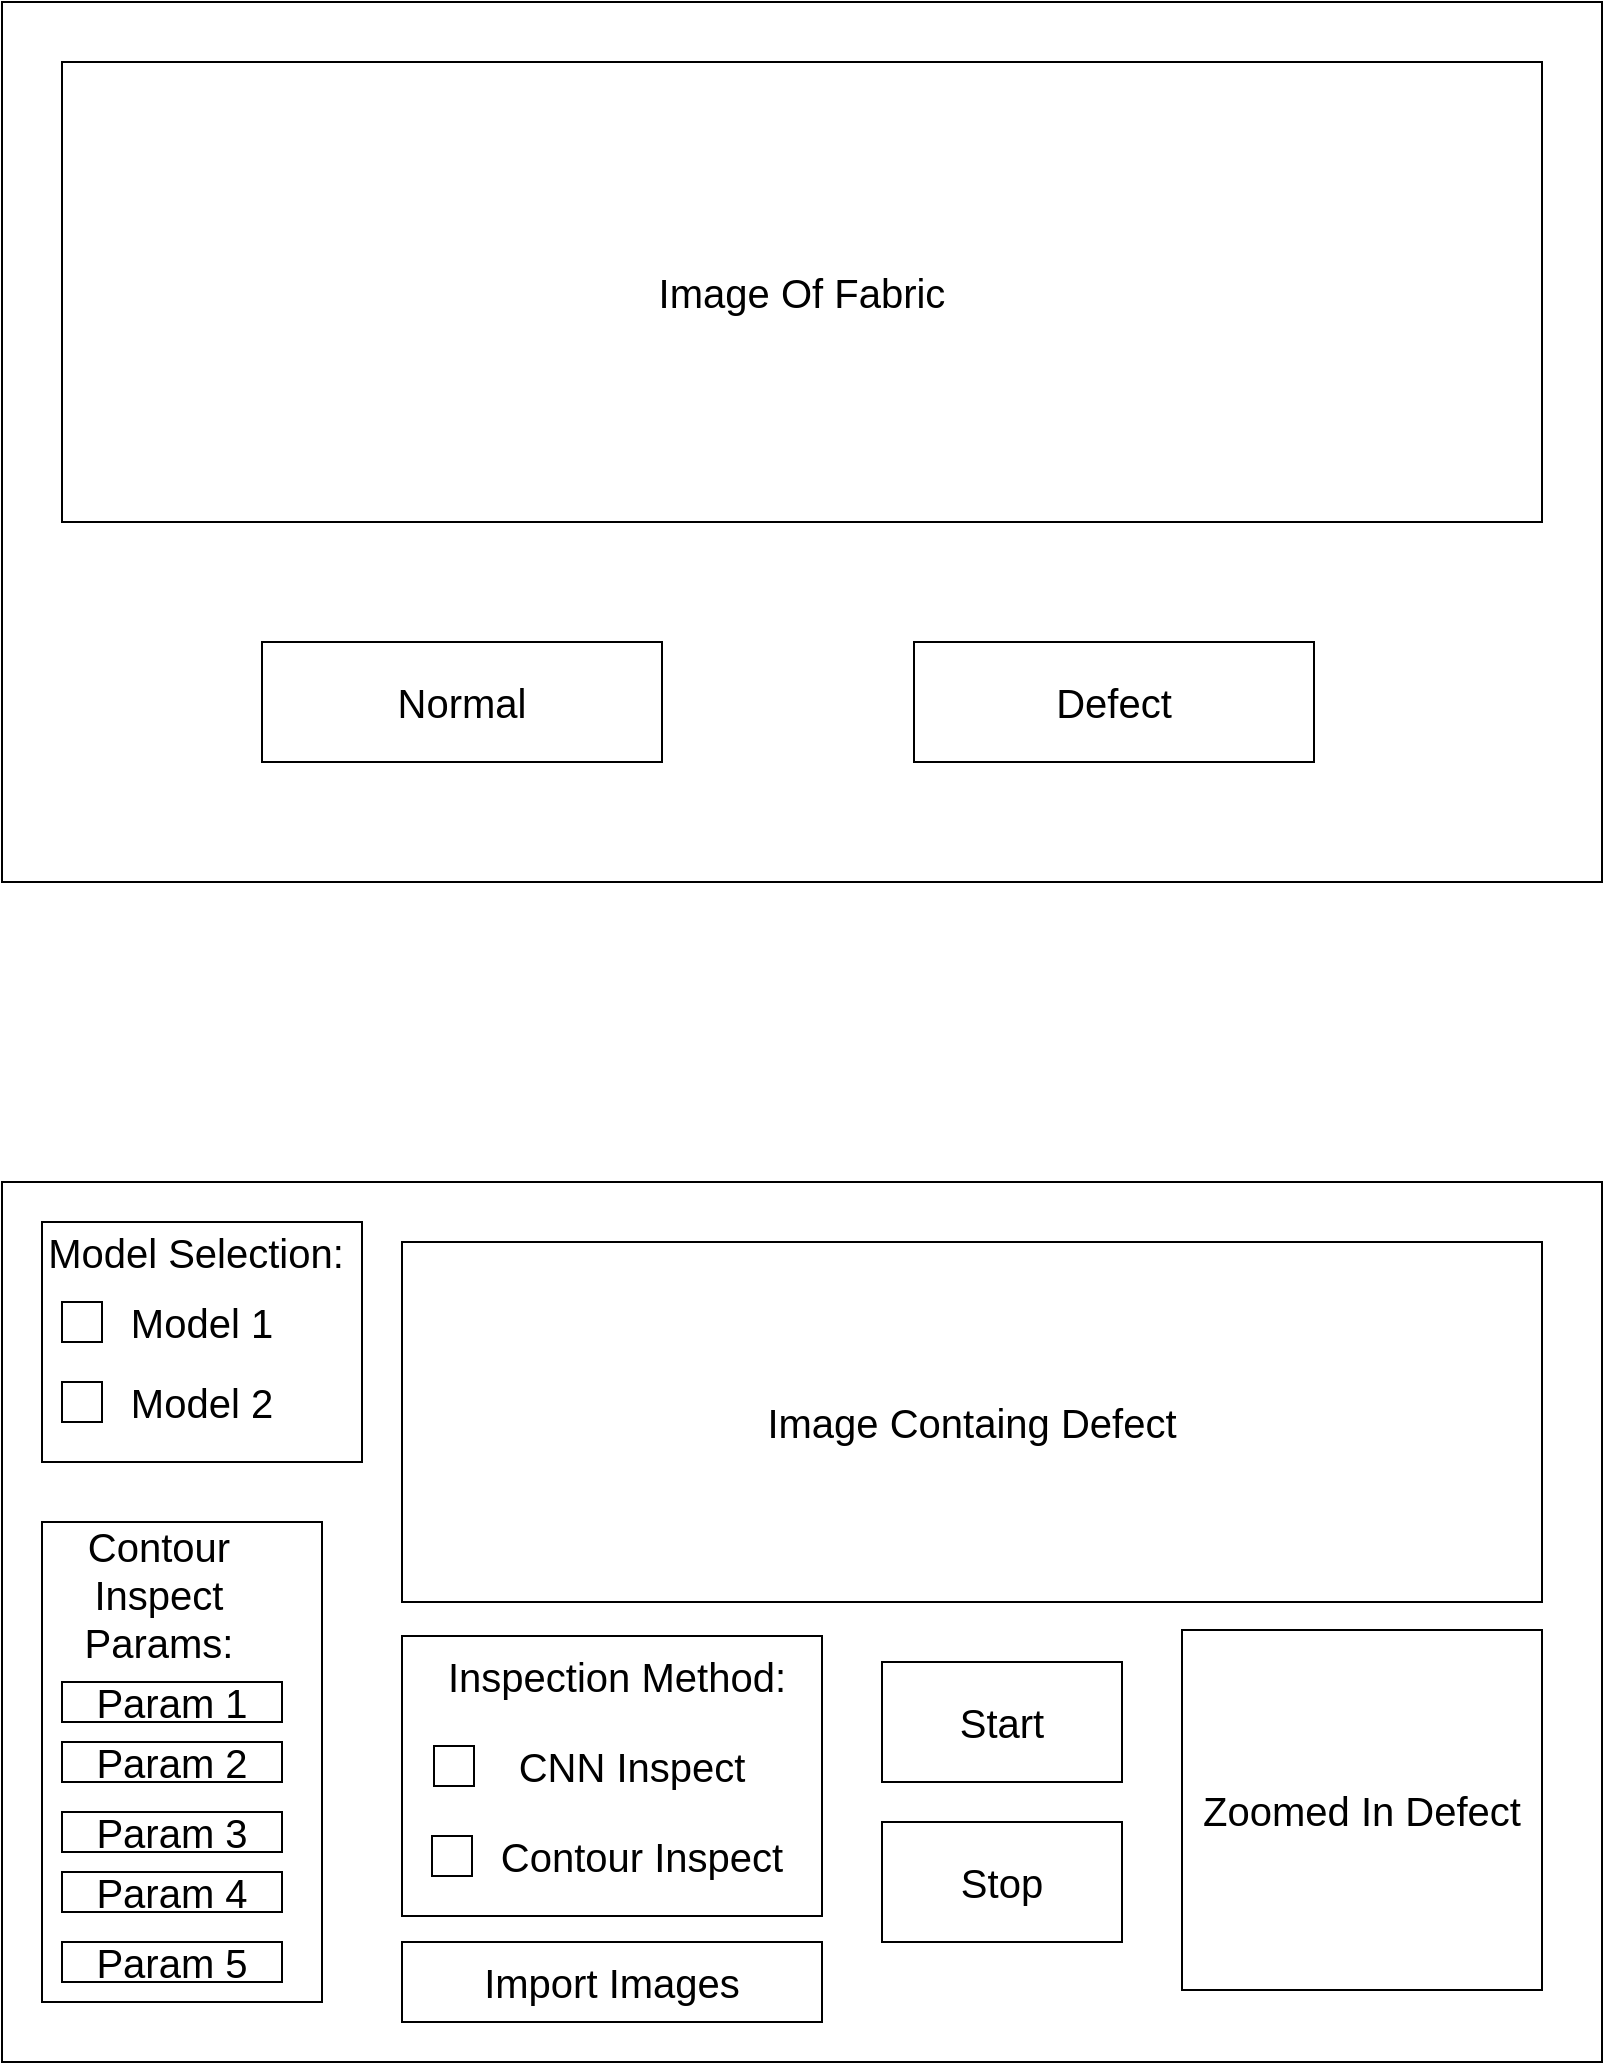 <mxfile version="20.8.10" type="device"><diagram name="Page-1" id="jCd2KhBLOy-1yrP6pOTg"><mxGraphModel dx="1050" dy="621" grid="1" gridSize="10" guides="1" tooltips="1" connect="1" arrows="1" fold="1" page="1" pageScale="1" pageWidth="3300" pageHeight="4681" math="0" shadow="0"><root><mxCell id="0"/><mxCell id="1" parent="0"/><mxCell id="IQoTBQ9tR3nNWY1MmQQ6-1" value="" style="rounded=0;whiteSpace=wrap;html=1;" vertex="1" parent="1"><mxGeometry x="160" y="80" width="800" height="440" as="geometry"/></mxCell><mxCell id="IQoTBQ9tR3nNWY1MmQQ6-2" value="&lt;font style=&quot;font-size: 20px;&quot;&gt;Image Of Fabric&lt;/font&gt;" style="rounded=0;whiteSpace=wrap;html=1;" vertex="1" parent="1"><mxGeometry x="190" y="110" width="740" height="230" as="geometry"/></mxCell><mxCell id="IQoTBQ9tR3nNWY1MmQQ6-3" value="&lt;font style=&quot;font-size: 20px;&quot;&gt;Normal&lt;/font&gt;" style="rounded=0;whiteSpace=wrap;html=1;" vertex="1" parent="1"><mxGeometry x="290" y="400" width="200" height="60" as="geometry"/></mxCell><mxCell id="IQoTBQ9tR3nNWY1MmQQ6-4" value="&lt;font style=&quot;font-size: 20px;&quot;&gt;Defect&lt;/font&gt;" style="rounded=0;whiteSpace=wrap;html=1;" vertex="1" parent="1"><mxGeometry x="616" y="400" width="200" height="60" as="geometry"/></mxCell><mxCell id="IQoTBQ9tR3nNWY1MmQQ6-5" value="" style="rounded=0;whiteSpace=wrap;html=1;" vertex="1" parent="1"><mxGeometry x="160" y="670" width="800" height="440" as="geometry"/></mxCell><mxCell id="IQoTBQ9tR3nNWY1MmQQ6-6" value="&lt;font style=&quot;font-size: 20px;&quot;&gt;Image Containg Defect&lt;/font&gt;" style="rounded=0;whiteSpace=wrap;html=1;" vertex="1" parent="1"><mxGeometry x="360" y="700" width="570" height="180" as="geometry"/></mxCell><mxCell id="IQoTBQ9tR3nNWY1MmQQ6-11" value="Zoomed In Defect" style="rounded=0;whiteSpace=wrap;html=1;fontSize=20;" vertex="1" parent="1"><mxGeometry x="750" y="894" width="180" height="180" as="geometry"/></mxCell><mxCell id="IQoTBQ9tR3nNWY1MmQQ6-12" value="" style="rounded=0;whiteSpace=wrap;html=1;fontSize=20;" vertex="1" parent="1"><mxGeometry x="180" y="690" width="160" height="120" as="geometry"/></mxCell><mxCell id="IQoTBQ9tR3nNWY1MmQQ6-13" value="" style="rounded=0;whiteSpace=wrap;html=1;fontSize=20;" vertex="1" parent="1"><mxGeometry x="190" y="730" width="20" height="20" as="geometry"/></mxCell><mxCell id="IQoTBQ9tR3nNWY1MmQQ6-14" value="" style="rounded=0;whiteSpace=wrap;html=1;fontSize=20;" vertex="1" parent="1"><mxGeometry x="190" y="770" width="20" height="20" as="geometry"/></mxCell><mxCell id="IQoTBQ9tR3nNWY1MmQQ6-15" value="Model 1" style="text;html=1;strokeColor=none;fillColor=none;align=center;verticalAlign=middle;whiteSpace=wrap;rounded=0;fontSize=20;" vertex="1" parent="1"><mxGeometry x="220" y="725" width="80" height="30" as="geometry"/></mxCell><mxCell id="IQoTBQ9tR3nNWY1MmQQ6-16" value="Model 2" style="text;html=1;strokeColor=none;fillColor=none;align=center;verticalAlign=middle;whiteSpace=wrap;rounded=0;fontSize=20;" vertex="1" parent="1"><mxGeometry x="220" y="765" width="80" height="30" as="geometry"/></mxCell><mxCell id="IQoTBQ9tR3nNWY1MmQQ6-17" value="" style="rounded=0;whiteSpace=wrap;html=1;fontSize=20;" vertex="1" parent="1"><mxGeometry x="180" y="840" width="140" height="240" as="geometry"/></mxCell><mxCell id="IQoTBQ9tR3nNWY1MmQQ6-18" value="Start" style="rounded=0;whiteSpace=wrap;html=1;fontSize=20;" vertex="1" parent="1"><mxGeometry x="600" y="910" width="120" height="60" as="geometry"/></mxCell><mxCell id="IQoTBQ9tR3nNWY1MmQQ6-19" value="Stop" style="rounded=0;whiteSpace=wrap;html=1;fontSize=20;" vertex="1" parent="1"><mxGeometry x="600" y="990" width="120" height="60" as="geometry"/></mxCell><mxCell id="IQoTBQ9tR3nNWY1MmQQ6-20" value="" style="rounded=0;whiteSpace=wrap;html=1;fontSize=20;" vertex="1" parent="1"><mxGeometry x="360" y="897" width="210" height="140" as="geometry"/></mxCell><mxCell id="IQoTBQ9tR3nNWY1MmQQ6-21" value="" style="rounded=0;whiteSpace=wrap;html=1;fontSize=20;" vertex="1" parent="1"><mxGeometry x="376" y="952" width="20" height="20" as="geometry"/></mxCell><mxCell id="IQoTBQ9tR3nNWY1MmQQ6-22" value="CNN Inspect" style="text;html=1;strokeColor=none;fillColor=none;align=center;verticalAlign=middle;whiteSpace=wrap;rounded=0;fontSize=20;" vertex="1" parent="1"><mxGeometry x="400" y="947" width="150" height="30" as="geometry"/></mxCell><mxCell id="IQoTBQ9tR3nNWY1MmQQ6-23" value="" style="rounded=0;whiteSpace=wrap;html=1;fontSize=20;" vertex="1" parent="1"><mxGeometry x="375" y="997" width="20" height="20" as="geometry"/></mxCell><mxCell id="IQoTBQ9tR3nNWY1MmQQ6-24" value="Model Selection:" style="text;html=1;strokeColor=none;fillColor=none;align=center;verticalAlign=middle;whiteSpace=wrap;rounded=0;fontSize=20;" vertex="1" parent="1"><mxGeometry x="177" y="690" width="160" height="30" as="geometry"/></mxCell><mxCell id="IQoTBQ9tR3nNWY1MmQQ6-25" value="Contour Inspect" style="text;html=1;strokeColor=none;fillColor=none;align=center;verticalAlign=middle;whiteSpace=wrap;rounded=0;fontSize=20;" vertex="1" parent="1"><mxGeometry x="400" y="992" width="160" height="30" as="geometry"/></mxCell><mxCell id="IQoTBQ9tR3nNWY1MmQQ6-26" value="Inspection Method:" style="text;html=1;strokeColor=none;fillColor=none;align=center;verticalAlign=middle;whiteSpace=wrap;rounded=0;fontSize=20;" vertex="1" parent="1"><mxGeometry x="380" y="902" width="175" height="30" as="geometry"/></mxCell><mxCell id="IQoTBQ9tR3nNWY1MmQQ6-27" value="Param 1" style="rounded=0;whiteSpace=wrap;html=1;fontSize=20;" vertex="1" parent="1"><mxGeometry x="190" y="920" width="110" height="20" as="geometry"/></mxCell><mxCell id="IQoTBQ9tR3nNWY1MmQQ6-28" value="Param 2" style="rounded=0;whiteSpace=wrap;html=1;fontSize=20;" vertex="1" parent="1"><mxGeometry x="190" y="950" width="110" height="20" as="geometry"/></mxCell><mxCell id="IQoTBQ9tR3nNWY1MmQQ6-29" value="Param 3" style="rounded=0;whiteSpace=wrap;html=1;fontSize=20;" vertex="1" parent="1"><mxGeometry x="190" y="985" width="110" height="20" as="geometry"/></mxCell><mxCell id="IQoTBQ9tR3nNWY1MmQQ6-30" value="Param 4" style="rounded=0;whiteSpace=wrap;html=1;fontSize=20;" vertex="1" parent="1"><mxGeometry x="190" y="1015" width="110" height="20" as="geometry"/></mxCell><mxCell id="IQoTBQ9tR3nNWY1MmQQ6-31" value="Param 5" style="rounded=0;whiteSpace=wrap;html=1;fontSize=20;" vertex="1" parent="1"><mxGeometry x="190" y="1050" width="110" height="20" as="geometry"/></mxCell><mxCell id="IQoTBQ9tR3nNWY1MmQQ6-32" value="Contour Inspect&lt;br&gt;Params:" style="text;html=1;strokeColor=none;fillColor=none;align=center;verticalAlign=middle;whiteSpace=wrap;rounded=0;fontSize=20;" vertex="1" parent="1"><mxGeometry x="177" y="861" width="123" height="30" as="geometry"/></mxCell><mxCell id="IQoTBQ9tR3nNWY1MmQQ6-35" value="Import Images" style="rounded=0;whiteSpace=wrap;html=1;fontSize=20;" vertex="1" parent="1"><mxGeometry x="360" y="1050" width="210" height="40" as="geometry"/></mxCell></root></mxGraphModel></diagram></mxfile>